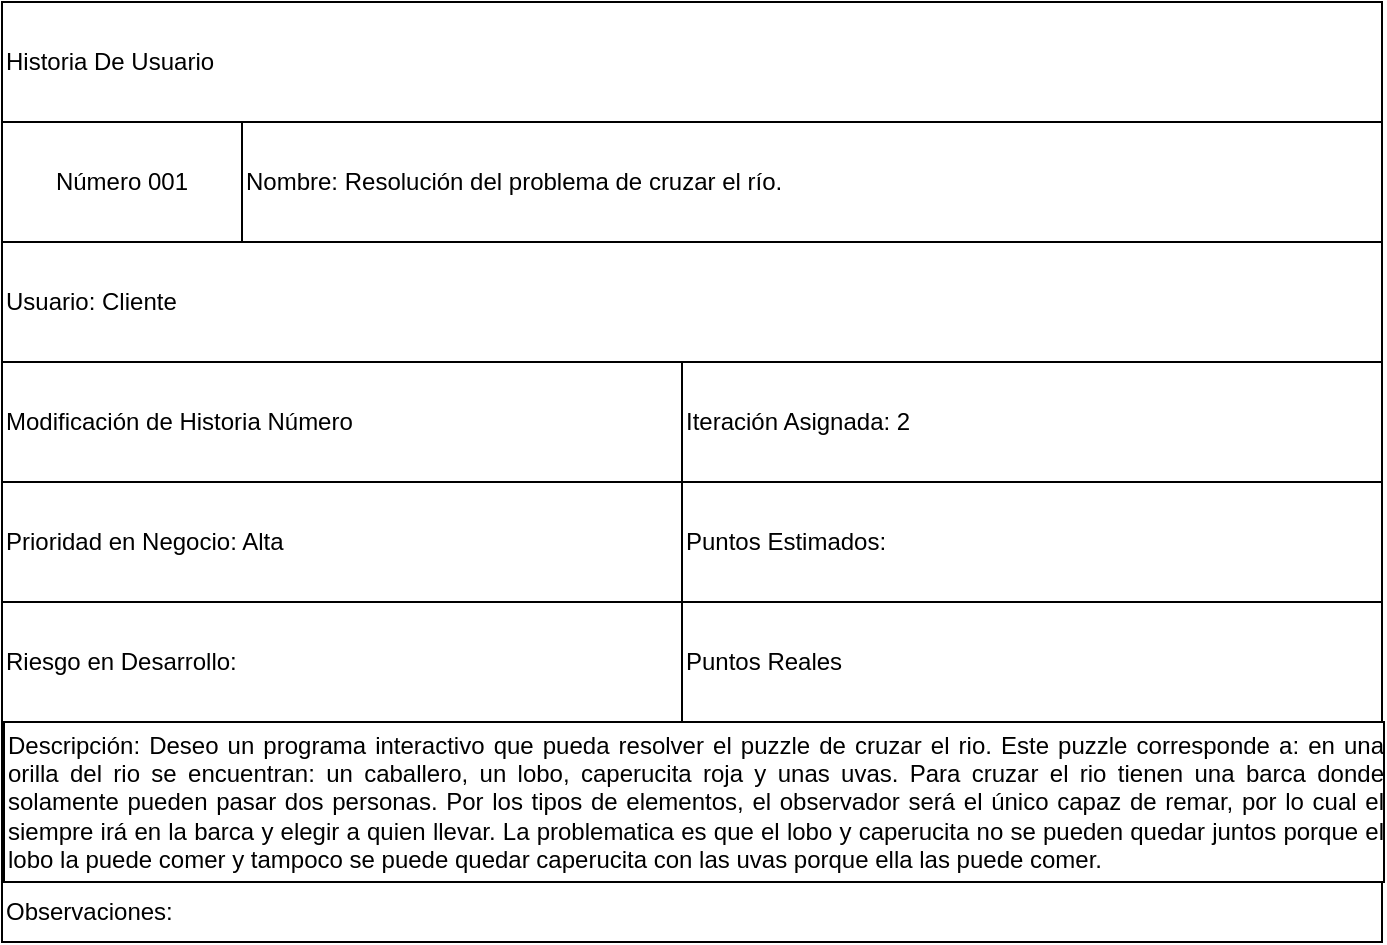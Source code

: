 <mxfile>
    <diagram id="nnQrtxlSm0PfFJTszCwV" name="Página-1">
        <mxGraphModel dx="1049" dy="331" grid="1" gridSize="10" guides="1" tooltips="1" connect="1" arrows="1" fold="1" page="1" pageScale="1" pageWidth="827" pageHeight="1169" math="0" shadow="0">
            <root>
                <mxCell id="0"/>
                <mxCell id="1" parent="0"/>
                <mxCell id="2" value="" style="rounded=0;whiteSpace=wrap;html=1;" parent="1" vertex="1">
                    <mxGeometry x="30" y="50" width="690" height="470" as="geometry"/>
                </mxCell>
                <mxCell id="3" value="&lt;div style=&quot;text-align: justify;&quot;&gt;&lt;span style=&quot;background-color: initial;&quot;&gt;Historia De Usuario&lt;/span&gt;&lt;/div&gt;" style="rounded=0;whiteSpace=wrap;html=1;align=left;" parent="1" vertex="1">
                    <mxGeometry x="30" y="50" width="690" height="60" as="geometry"/>
                </mxCell>
                <mxCell id="4" value="Número 001" style="rounded=0;whiteSpace=wrap;html=1;" parent="1" vertex="1">
                    <mxGeometry x="30" y="110" width="120" height="60" as="geometry"/>
                </mxCell>
                <mxCell id="5" value="&lt;div style=&quot;text-align: justify;&quot;&gt;&lt;span style=&quot;background-color: initial;&quot;&gt;Nombre: Resolución del problema de cruzar el río.&lt;/span&gt;&lt;/div&gt;" style="rounded=0;whiteSpace=wrap;html=1;align=left;" parent="1" vertex="1">
                    <mxGeometry x="150" y="110" width="570" height="60" as="geometry"/>
                </mxCell>
                <mxCell id="6" value="Usuario: Cliente" style="rounded=0;whiteSpace=wrap;html=1;align=left;" parent="1" vertex="1">
                    <mxGeometry x="30" y="170" width="690" height="60" as="geometry"/>
                </mxCell>
                <mxCell id="7" value="Modificación de Historia Número" style="rounded=0;whiteSpace=wrap;html=1;align=left;" parent="1" vertex="1">
                    <mxGeometry x="30" y="230" width="340" height="60" as="geometry"/>
                </mxCell>
                <mxCell id="8" value="Iteración Asignada: 2" style="rounded=0;whiteSpace=wrap;html=1;align=left;" parent="1" vertex="1">
                    <mxGeometry x="370" y="230" width="350" height="60" as="geometry"/>
                </mxCell>
                <mxCell id="9" value="Prioridad en Negocio: Alta" style="rounded=0;whiteSpace=wrap;html=1;align=left;" parent="1" vertex="1">
                    <mxGeometry x="30" y="290" width="340" height="60" as="geometry"/>
                </mxCell>
                <mxCell id="10" value="Puntos Estimados:&amp;nbsp;" style="rounded=0;whiteSpace=wrap;html=1;align=left;" parent="1" vertex="1">
                    <mxGeometry x="370" y="290" width="350" height="60" as="geometry"/>
                </mxCell>
                <mxCell id="11" value="Riesgo en Desarrollo:&amp;nbsp;" style="rounded=0;whiteSpace=wrap;html=1;align=left;" parent="1" vertex="1">
                    <mxGeometry x="30" y="350" width="340" height="60" as="geometry"/>
                </mxCell>
                <mxCell id="12" value="Puntos Reales" style="rounded=0;whiteSpace=wrap;html=1;align=left;" parent="1" vertex="1">
                    <mxGeometry x="370" y="350" width="350" height="60" as="geometry"/>
                </mxCell>
                <mxCell id="14" value="Observaciones:" style="rounded=0;whiteSpace=wrap;html=1;align=left;" parent="1" vertex="1">
                    <mxGeometry x="30" y="490" width="690" height="30" as="geometry"/>
                </mxCell>
                <mxCell id="15" value="&lt;div style=&quot;text-align: justify;&quot;&gt;&lt;span style=&quot;background-color: initial;&quot;&gt;Descripción:&amp;nbsp;Deseo un programa interactivo que pueda resolver el puzzle de cruzar el rio. Este puzzle corresponde a: en una orilla del rio se encuentran: un caballero, un lobo, caperucita roja y unas uvas. Para cruzar el rio tienen una barca donde solamente pueden pasar dos personas. Por los tipos de elementos, el observador será el único capaz de remar, por lo cual el siempre irá en la barca y elegir a quien llevar. La problematica es que el lobo y caperucita no se pueden quedar juntos porque el lobo la puede comer y tampoco se puede quedar caperucita con las uvas porque ella las puede comer.&lt;/span&gt;&lt;/div&gt;" style="rounded=0;whiteSpace=wrap;html=1;align=left;" parent="1" vertex="1">
                    <mxGeometry x="31" y="410" width="690" height="80" as="geometry"/>
                </mxCell>
            </root>
        </mxGraphModel>
    </diagram>
</mxfile>